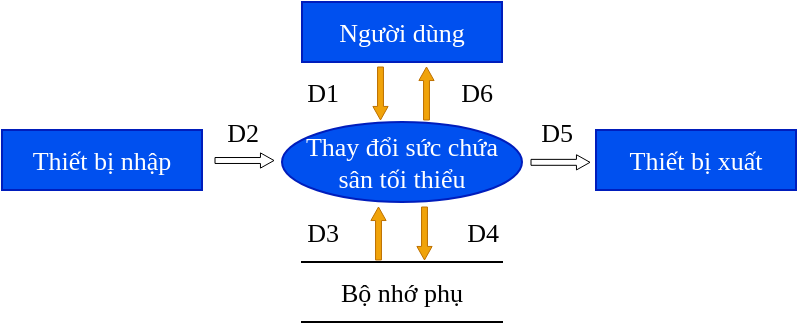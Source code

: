 <mxfile version="24.7.17">
  <diagram name="Trang-1" id="P8FKZUHweQ3pR0rkzEx5">
    <mxGraphModel dx="420" dy="252" grid="1" gridSize="10" guides="1" tooltips="1" connect="1" arrows="1" fold="1" page="1" pageScale="1" pageWidth="827" pageHeight="1169" math="0" shadow="0">
      <root>
        <mxCell id="0" />
        <mxCell id="1" parent="0" />
        <mxCell id="mCWx58aMdZrO-X7KgWpq-10" value="&lt;font face=&quot;Times New Roman&quot;&gt;&lt;span style=&quot;font-size: 13px;&quot;&gt;Thay đổi sức chứa&lt;/span&gt;&lt;/font&gt;&lt;div&gt;&lt;font face=&quot;Times New Roman&quot;&gt;&lt;span style=&quot;font-size: 13px;&quot;&gt;sân tối thiểu&lt;/span&gt;&lt;/font&gt;&lt;/div&gt;" style="shape=ellipse;html=1;dashed=0;whiteSpace=wrap;perimeter=ellipsePerimeter;fillColor=#0050ef;strokeColor=#001DBC;fontColor=#ffffff;" parent="1" vertex="1">
          <mxGeometry x="260" y="190" width="120" height="40" as="geometry" />
        </mxCell>
        <mxCell id="mCWx58aMdZrO-X7KgWpq-11" value="&lt;font style=&quot;font-size: 13px;&quot; face=&quot;Times New Roman&quot;&gt;Người dùng&lt;/font&gt;" style="html=1;dashed=0;whiteSpace=wrap;fillColor=#0050ef;strokeColor=#001DBC;fontColor=#ffffff;" parent="1" vertex="1">
          <mxGeometry x="270" y="130" width="100" height="30" as="geometry" />
        </mxCell>
        <mxCell id="mCWx58aMdZrO-X7KgWpq-12" value="&lt;font style=&quot;font-size: 13px;&quot; face=&quot;Times New Roman&quot;&gt;Thiết bị nhập&lt;/font&gt;" style="html=1;dashed=0;whiteSpace=wrap;fillColor=#0050ef;strokeColor=#001DBC;fontColor=#ffffff;" parent="1" vertex="1">
          <mxGeometry x="120" y="194" width="100" height="30" as="geometry" />
        </mxCell>
        <mxCell id="mCWx58aMdZrO-X7KgWpq-13" value="&lt;font style=&quot;font-size: 13px;&quot; face=&quot;Times New Roman&quot;&gt;Thiết bị xuất&lt;/font&gt;" style="html=1;dashed=0;whiteSpace=wrap;fillColor=#0050ef;strokeColor=#001DBC;fontColor=#ffffff;" parent="1" vertex="1">
          <mxGeometry x="417" y="194" width="100" height="30" as="geometry" />
        </mxCell>
        <mxCell id="mCWx58aMdZrO-X7KgWpq-14" value="&lt;font face=&quot;Times New Roman&quot; style=&quot;font-size: 13px;&quot;&gt;Bộ nhớ phụ&lt;/font&gt;" style="html=1;dashed=0;whiteSpace=wrap;shape=partialRectangle;right=0;left=0;" parent="1" vertex="1">
          <mxGeometry x="270" y="260" width="100" height="30" as="geometry" />
        </mxCell>
        <mxCell id="mCWx58aMdZrO-X7KgWpq-18" value="" style="endArrow=classic;html=1;rounded=0;shape=flexArrow;endWidth=4.136;endSize=2.09;width=2.965;strokeWidth=0.5;" parent="1" edge="1">
          <mxGeometry width="50" height="50" relative="1" as="geometry">
            <mxPoint x="384" y="209.92" as="sourcePoint" />
            <mxPoint x="414" y="209.92" as="targetPoint" />
          </mxGeometry>
        </mxCell>
        <mxCell id="mCWx58aMdZrO-X7KgWpq-19" value="" style="endArrow=classic;html=1;rounded=0;shape=flexArrow;endWidth=4.136;endSize=2.09;width=2.965;strokeWidth=0.5;" parent="1" edge="1">
          <mxGeometry width="50" height="50" relative="1" as="geometry">
            <mxPoint x="226" y="209" as="sourcePoint" />
            <mxPoint x="256" y="209" as="targetPoint" />
          </mxGeometry>
        </mxCell>
        <mxCell id="mCWx58aMdZrO-X7KgWpq-20" value="" style="endArrow=classic;html=1;rounded=0;shape=flexArrow;endWidth=4.136;endSize=2.09;width=2.965;strokeWidth=0.5;exitX=0.397;exitY=-0.067;exitDx=0;exitDy=0;exitPerimeter=0;fillColor=#f0a30a;strokeColor=#BD7000;" parent="1" edge="1">
          <mxGeometry width="50" height="50" relative="1" as="geometry">
            <mxPoint x="308" y="258.99" as="sourcePoint" />
            <mxPoint x="308" y="232" as="targetPoint" />
          </mxGeometry>
        </mxCell>
        <mxCell id="mCWx58aMdZrO-X7KgWpq-21" value="" style="endArrow=classic;html=1;rounded=0;shape=flexArrow;endWidth=4.136;endSize=2.09;width=2.965;strokeWidth=0.5;exitX=0.397;exitY=-0.067;exitDx=0;exitDy=0;exitPerimeter=0;fillColor=#f0a30a;strokeColor=#BD7000;" parent="1" edge="1">
          <mxGeometry width="50" height="50" relative="1" as="geometry">
            <mxPoint x="331" y="232.0" as="sourcePoint" />
            <mxPoint x="331" y="258.99" as="targetPoint" />
          </mxGeometry>
        </mxCell>
        <mxCell id="mCWx58aMdZrO-X7KgWpq-22" value="" style="endArrow=classic;html=1;rounded=0;shape=flexArrow;endWidth=4.136;endSize=2.09;width=2.965;strokeWidth=0.5;exitX=0.397;exitY=-0.067;exitDx=0;exitDy=0;exitPerimeter=0;fillColor=#f0a30a;strokeColor=#BD7000;" parent="1" edge="1">
          <mxGeometry width="50" height="50" relative="1" as="geometry">
            <mxPoint x="309" y="162.0" as="sourcePoint" />
            <mxPoint x="309" y="188.99" as="targetPoint" />
          </mxGeometry>
        </mxCell>
        <mxCell id="mCWx58aMdZrO-X7KgWpq-23" value="" style="endArrow=classic;html=1;rounded=0;shape=flexArrow;endWidth=4.136;endSize=2.09;width=2.965;strokeWidth=0.5;exitX=0.397;exitY=-0.067;exitDx=0;exitDy=0;exitPerimeter=0;fillColor=#f0a30a;strokeColor=#BD7000;" parent="1" edge="1">
          <mxGeometry width="50" height="50" relative="1" as="geometry">
            <mxPoint x="332" y="188.99" as="sourcePoint" />
            <mxPoint x="332" y="162.0" as="targetPoint" />
          </mxGeometry>
        </mxCell>
        <mxCell id="mCWx58aMdZrO-X7KgWpq-24" value="&lt;font face=&quot;Times New Roman&quot; style=&quot;font-size: 13px;&quot;&gt;D1&lt;/font&gt;" style="text;html=1;align=center;verticalAlign=middle;resizable=0;points=[];autosize=1;strokeColor=none;fillColor=none;" parent="1" vertex="1">
          <mxGeometry x="260" y="160" width="40" height="30" as="geometry" />
        </mxCell>
        <mxCell id="mCWx58aMdZrO-X7KgWpq-25" value="&lt;font face=&quot;Times New Roman&quot; style=&quot;font-size: 13px;&quot;&gt;D6&lt;/font&gt;" style="text;html=1;align=center;verticalAlign=middle;resizable=0;points=[];autosize=1;strokeColor=none;fillColor=none;" parent="1" vertex="1">
          <mxGeometry x="337" y="160" width="40" height="30" as="geometry" />
        </mxCell>
        <mxCell id="mCWx58aMdZrO-X7KgWpq-26" value="&lt;font face=&quot;Times New Roman&quot; style=&quot;font-size: 13px;&quot;&gt;D2&lt;/font&gt;" style="text;html=1;align=center;verticalAlign=middle;resizable=0;points=[];autosize=1;strokeColor=none;fillColor=none;" parent="1" vertex="1">
          <mxGeometry x="220" y="180" width="40" height="30" as="geometry" />
        </mxCell>
        <mxCell id="mCWx58aMdZrO-X7KgWpq-27" value="&lt;font face=&quot;Times New Roman&quot; style=&quot;font-size: 13px;&quot;&gt;D3&lt;/font&gt;" style="text;html=1;align=center;verticalAlign=middle;resizable=0;points=[];autosize=1;strokeColor=none;fillColor=none;" parent="1" vertex="1">
          <mxGeometry x="260" y="230" width="40" height="30" as="geometry" />
        </mxCell>
        <mxCell id="mCWx58aMdZrO-X7KgWpq-28" value="&lt;font face=&quot;Times New Roman&quot; style=&quot;font-size: 13px;&quot;&gt;D4&lt;/font&gt;" style="text;html=1;align=center;verticalAlign=middle;resizable=0;points=[];autosize=1;strokeColor=none;fillColor=none;" parent="1" vertex="1">
          <mxGeometry x="340" y="230" width="40" height="30" as="geometry" />
        </mxCell>
        <mxCell id="mCWx58aMdZrO-X7KgWpq-29" value="&lt;font face=&quot;Times New Roman&quot; style=&quot;font-size: 13px;&quot;&gt;D5&lt;/font&gt;" style="text;html=1;align=center;verticalAlign=middle;resizable=0;points=[];autosize=1;strokeColor=none;fillColor=none;" parent="1" vertex="1">
          <mxGeometry x="377" y="180" width="40" height="30" as="geometry" />
        </mxCell>
      </root>
    </mxGraphModel>
  </diagram>
</mxfile>
